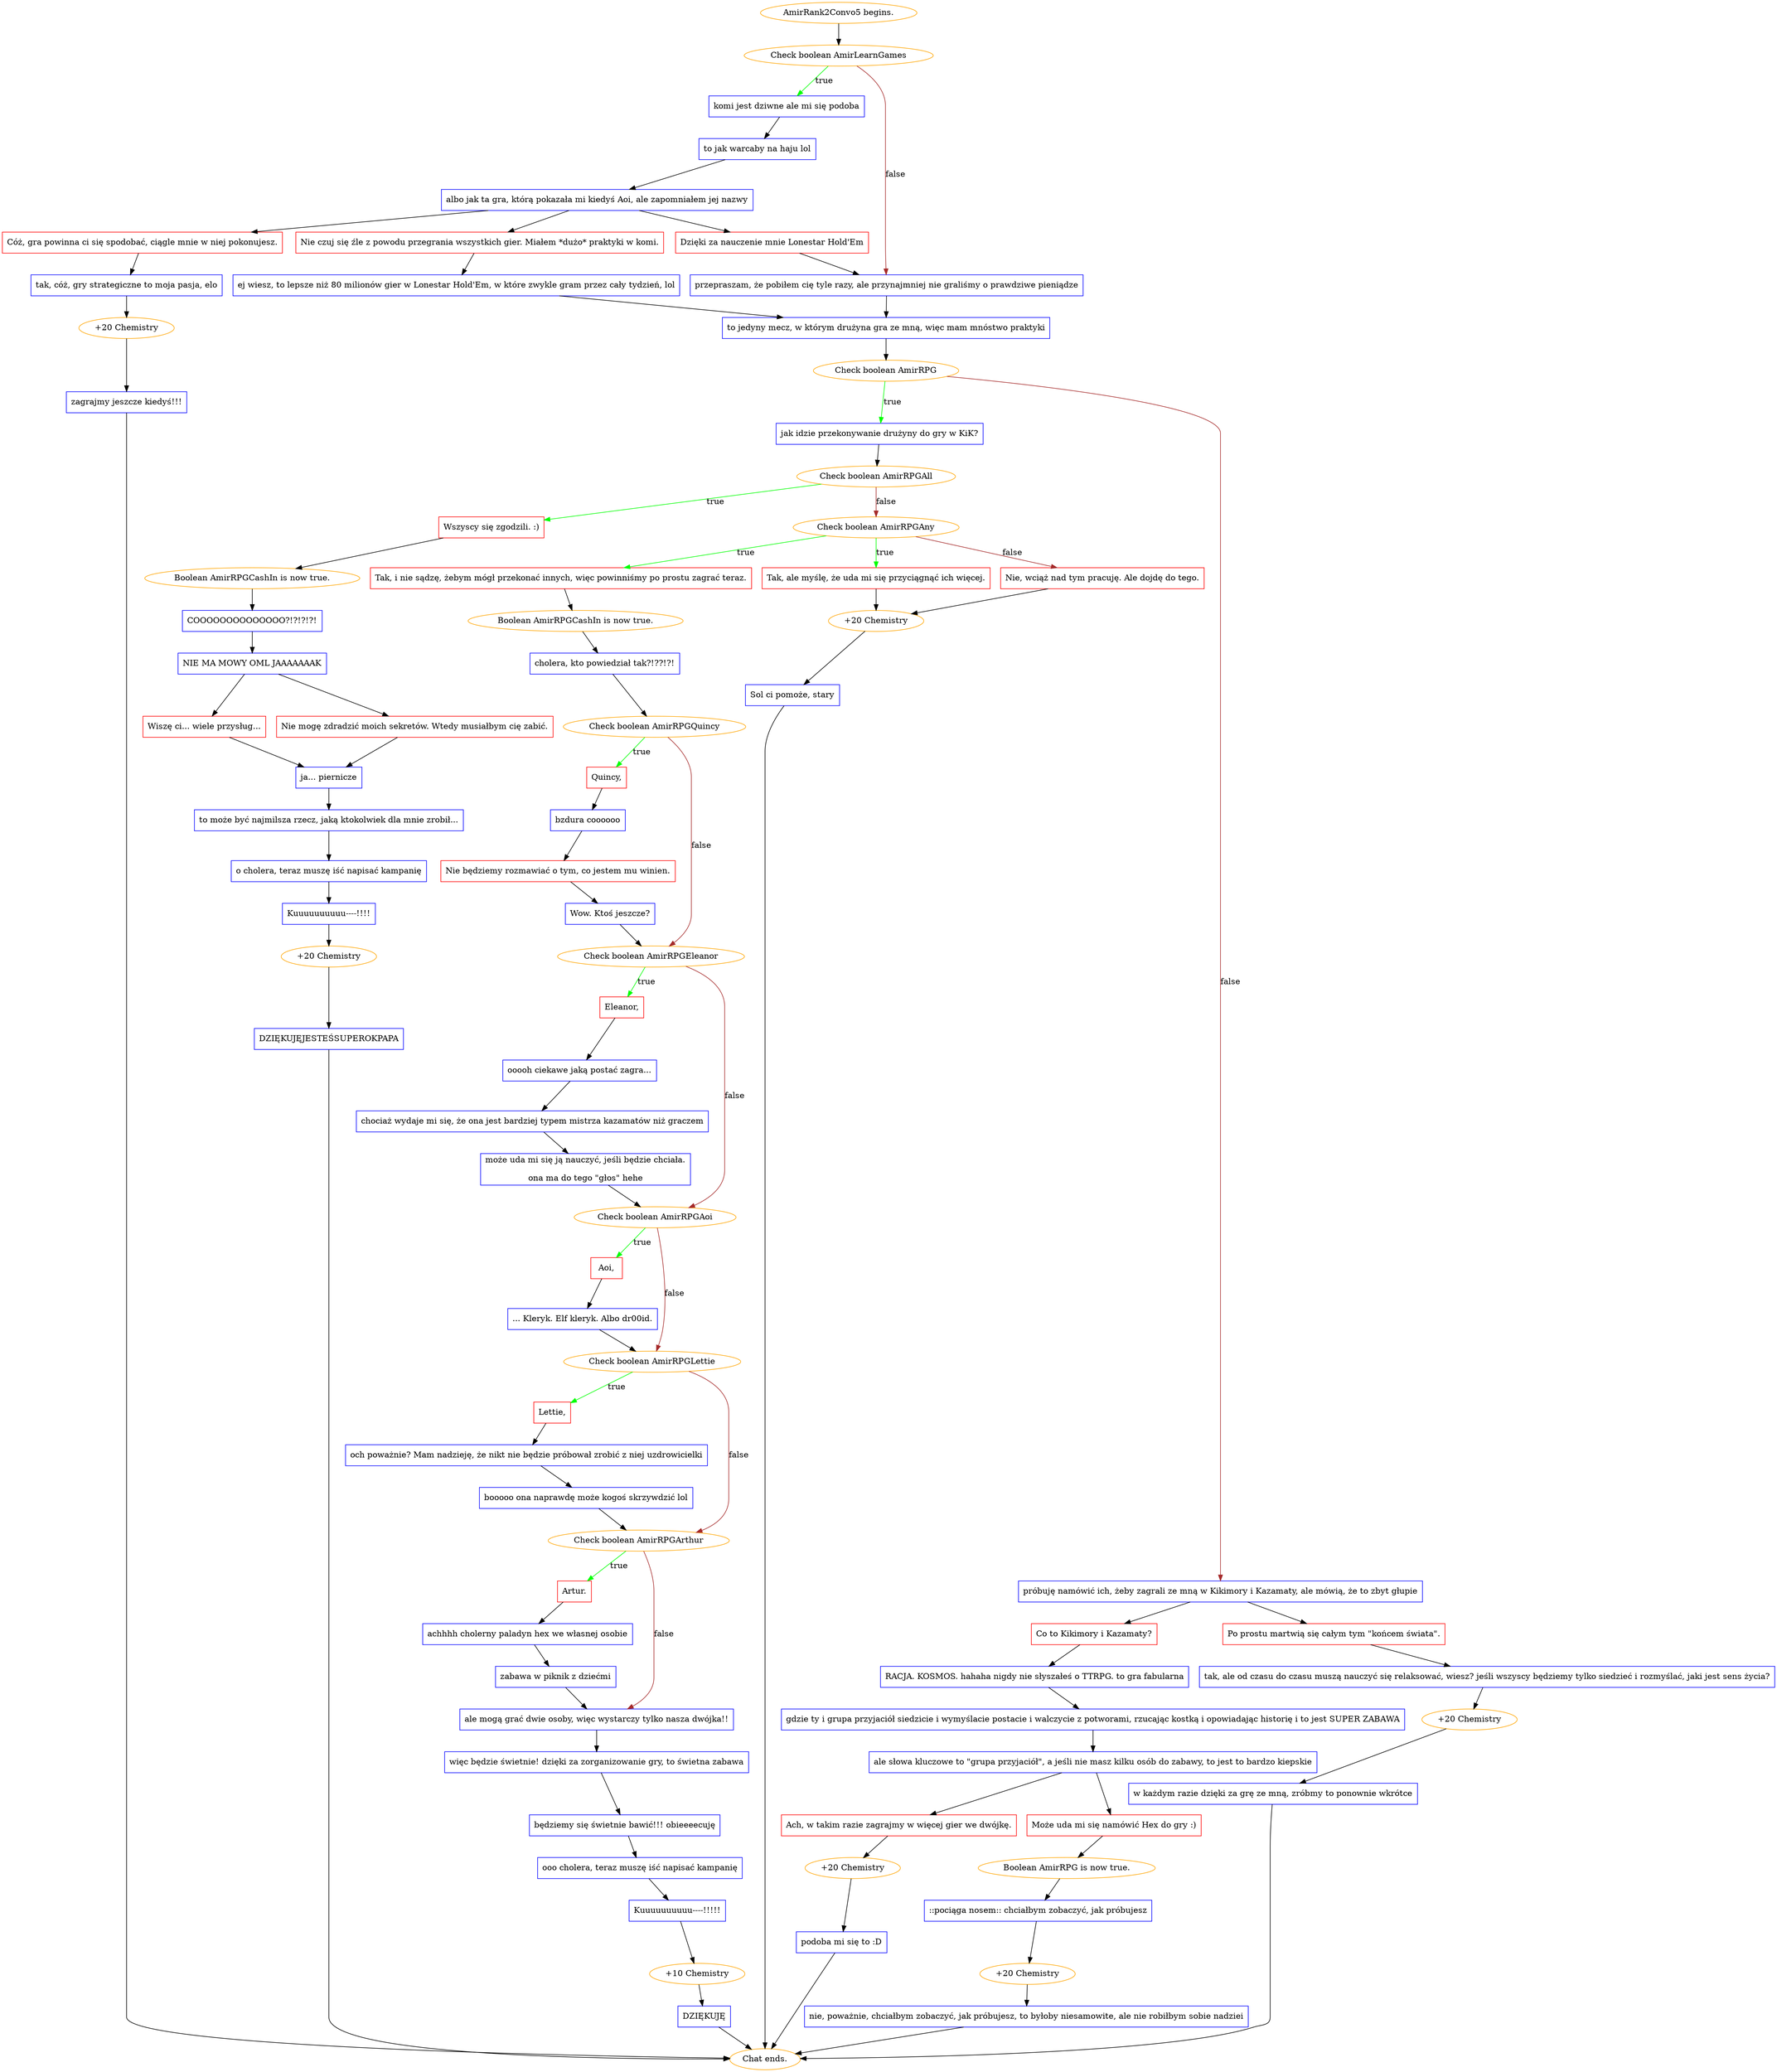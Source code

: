 digraph {
	"AmirRank2Convo5 begins." [color=orange];
		"AmirRank2Convo5 begins." -> j1963156066;
	j1963156066 [label="Check boolean AmirLearnGames",color=orange];
		j1963156066 -> j534530867 [label=true,color=green];
		j1963156066 -> j3894538072 [label=false,color=brown];
	j534530867 [label="komi jest dziwne ale mi się podoba",shape=box,color=blue];
		j534530867 -> j2099489079;
	j3894538072 [label="przepraszam, że pobiłem cię tyle razy, ale przynajmniej nie graliśmy o prawdziwe pieniądze",shape=box,color=blue];
		j3894538072 -> j1711604884;
	j2099489079 [label="to jak warcaby na haju lol",shape=box,color=blue];
		j2099489079 -> j1029348974;
	j1711604884 [label="to jedyny mecz, w którym drużyna gra ze mną, więc mam mnóstwo praktyki",shape=box,color=blue];
		j1711604884 -> j2374646227;
	j1029348974 [label="albo jak ta gra, którą pokazała mi kiedyś Aoi, ale zapomniałem jej nazwy",shape=box,color=blue];
		j1029348974 -> j2430520301;
		j1029348974 -> j652064659;
		j1029348974 -> j619639126;
	j2374646227 [label="Check boolean AmirRPG",color=orange];
		j2374646227 -> j3777263593 [label=true,color=green];
		j2374646227 -> j2587705561 [label=false,color=brown];
	j2430520301 [label="Cóż, gra powinna ci się spodobać, ciągle mnie w niej pokonujesz.",shape=box,color=red];
		j2430520301 -> j4040895853;
	j652064659 [label="Nie czuj się źle z powodu przegrania wszystkich gier. Miałem *dużo* praktyki w komi.",shape=box,color=red];
		j652064659 -> j240427641;
	j619639126 [label="Dzięki za nauczenie mnie Lonestar Hold'Em",shape=box,color=red];
		j619639126 -> j3894538072;
	j3777263593 [label="jak idzie przekonywanie drużyny do gry w KiK?",shape=box,color=blue];
		j3777263593 -> j2523097179;
	j2587705561 [label="próbuję namówić ich, żeby zagrali ze mną w Kikimory i Kazamaty, ale mówią, że to zbyt głupie",shape=box,color=blue];
		j2587705561 -> j2142261683;
		j2587705561 -> j2843876904;
	j4040895853 [label="tak, cóż, gry strategiczne to moja pasja, elo",shape=box,color=blue];
		j4040895853 -> j1021235021;
	j240427641 [label="ej wiesz, to lepsze niż 80 milionów gier w Lonestar Hold'Em, w które zwykle gram przez cały tydzień, lol",shape=box,color=blue];
		j240427641 -> j1711604884;
	j2523097179 [label="Check boolean AmirRPGAll",color=orange];
		j2523097179 -> j2586754908 [label=true,color=green];
		j2523097179 -> j866070678 [label=false,color=brown];
	j2142261683 [label="Co to Kikimory i Kazamaty?",shape=box,color=red];
		j2142261683 -> j513806267;
	j2843876904 [label="Po prostu martwią się całym tym \"końcem świata\".",shape=box,color=red];
		j2843876904 -> j2376544544;
	j1021235021 [label="+20 Chemistry",color=orange];
		j1021235021 -> j2165502697;
	j2586754908 [label="Wszyscy się zgodzili. :)",shape=box,color=red];
		j2586754908 -> j4254379904;
	j866070678 [label="Check boolean AmirRPGAny",color=orange];
		j866070678 -> j4275206304 [label=true,color=green];
		j866070678 -> j95323287 [label=true,color=green];
		j866070678 -> j299827488 [label=false,color=brown];
	j513806267 [label="RACJA. KOSMOS. hahaha nigdy nie słyszałeś o TTRPG. to gra fabularna",shape=box,color=blue];
		j513806267 -> j3516372645;
	j2376544544 [label="tak, ale od czasu do czasu muszą nauczyć się relaksować, wiesz? jeśli wszyscy będziemy tylko siedzieć i rozmyślać, jaki jest sens życia?",shape=box,color=blue];
		j2376544544 -> j772543986;
	j2165502697 [label="zagrajmy jeszcze kiedyś!!!",shape=box,color=blue];
		j2165502697 -> "Chat ends.";
	j4254379904 [label="Boolean AmirRPGCashIn is now true.",color=orange];
		j4254379904 -> j722286375;
	j4275206304 [label="Tak, i nie sądzę, żebym mógł przekonać innych, więc powinniśmy po prostu zagrać teraz.",shape=box,color=red];
		j4275206304 -> j571068501;
	j95323287 [label="Tak, ale myślę, że uda mi się przyciągnąć ich więcej.",shape=box,color=red];
		j95323287 -> j78685002;
	j299827488 [label="Nie, wciąż nad tym pracuję. Ale dojdę do tego.",shape=box,color=red];
		j299827488 -> j78685002;
	j3516372645 [label="gdzie ty i grupa przyjaciół siedzicie i wymyślacie postacie i walczycie z potworami, rzucając kostką i opowiadając historię i to jest SUPER ZABAWA",shape=box,color=blue];
		j3516372645 -> j2457854868;
	j772543986 [label="+20 Chemistry",color=orange];
		j772543986 -> j1778411845;
	"Chat ends." [color=orange];
	j722286375 [label="COOOOOOOOOOOOOO?!?!?!?!",shape=box,color=blue];
		j722286375 -> j312582754;
	j571068501 [label="Boolean AmirRPGCashIn is now true.",color=orange];
		j571068501 -> j570527060;
	j78685002 [label="+20 Chemistry",color=orange];
		j78685002 -> j3817972185;
	j2457854868 [label="ale słowa kluczowe to \"grupa przyjaciół\", a jeśli nie masz kilku osób do zabawy, to jest to bardzo kiepskie",shape=box,color=blue];
		j2457854868 -> j1275933661;
		j2457854868 -> j3829123238;
	j1778411845 [label="w każdym razie dzięki za grę ze mną, zróbmy to ponownie wkrótce",shape=box,color=blue];
		j1778411845 -> "Chat ends.";
	j312582754 [label="NIE MA MOWY OML JAAAAAAAK",shape=box,color=blue];
		j312582754 -> j4099914933;
		j312582754 -> j3990646931;
	j570527060 [label="cholera, kto powiedział tak?!??!?!",shape=box,color=blue];
		j570527060 -> j3303602969;
	j3817972185 [label="Sol ci pomoże, stary",shape=box,color=blue];
		j3817972185 -> "Chat ends.";
	j1275933661 [label="Ach, w takim razie zagrajmy w więcej gier we dwójkę.",shape=box,color=red];
		j1275933661 -> j3802368601;
	j3829123238 [label="Może uda mi się namówić Hex do gry :)",shape=box,color=red];
		j3829123238 -> j590770870;
	j4099914933 [label="Wiszę ci... wiele przysług...",shape=box,color=red];
		j4099914933 -> j2373549728;
	j3990646931 [label="Nie mogę zdradzić moich sekretów. Wtedy musiałbym cię zabić.",shape=box,color=red];
		j3990646931 -> j2373549728;
	j3303602969 [label="Check boolean AmirRPGQuincy",color=orange];
		j3303602969 -> j3614943265 [label=true,color=green];
		j3303602969 -> j3631036233 [label=false,color=brown];
	j3802368601 [label="+20 Chemistry",color=orange];
		j3802368601 -> j933444949;
	j590770870 [label="Boolean AmirRPG is now true.",color=orange];
		j590770870 -> j2647337159;
	j2373549728 [label="ja... piernicze",shape=box,color=blue];
		j2373549728 -> j2895238890;
	j3614943265 [label="Quincy,",shape=box,color=red];
		j3614943265 -> j2318423277;
	j3631036233 [label="Check boolean AmirRPGEleanor",color=orange];
		j3631036233 -> j3757021989 [label=true,color=green];
		j3631036233 -> j266417375 [label=false,color=brown];
	j933444949 [label="podoba mi się to :D",shape=box,color=blue];
		j933444949 -> "Chat ends.";
	j2647337159 [label="::pociąga nosem:: chciałbym zobaczyć, jak próbujesz",shape=box,color=blue];
		j2647337159 -> j1658986694;
	j2895238890 [label="to może być najmilsza rzecz, jaką ktokolwiek dla mnie zrobił...",shape=box,color=blue];
		j2895238890 -> j715423403;
	j2318423277 [label="bzdura coooooo",shape=box,color=blue];
		j2318423277 -> j1206922504;
	j3757021989 [label="Eleanor,",shape=box,color=red];
		j3757021989 -> j3564202600;
	j266417375 [label="Check boolean AmirRPGAoi",color=orange];
		j266417375 -> j2090939565 [label=true,color=green];
		j266417375 -> j2939229246 [label=false,color=brown];
	j1658986694 [label="+20 Chemistry",color=orange];
		j1658986694 -> j1411076431;
	j715423403 [label="o cholera, teraz muszę iść napisać kampanię",shape=box,color=blue];
		j715423403 -> j473886066;
	j1206922504 [label="Nie będziemy rozmawiać o tym, co jestem mu winien.",shape=box,color=red];
		j1206922504 -> j4268270925;
	j3564202600 [label="ooooh ciekawe jaką postać zagra...",shape=box,color=blue];
		j3564202600 -> j1885316228;
	j2090939565 [label="Aoi,",shape=box,color=red];
		j2090939565 -> j3412557441;
	j2939229246 [label="Check boolean AmirRPGLettie",color=orange];
		j2939229246 -> j1802160559 [label=true,color=green];
		j2939229246 -> j753438550 [label=false,color=brown];
	j1411076431 [label="nie, poważnie, chciałbym zobaczyć, jak próbujesz, to byłoby niesamowite, ale nie robiłbym sobie nadziei",shape=box,color=blue];
		j1411076431 -> "Chat ends.";
	j473886066 [label="Kuuuuuuuuuu----!!!!",shape=box,color=blue];
		j473886066 -> j4290646906;
	j4268270925 [label="Wow. Ktoś jeszcze?",shape=box,color=blue];
		j4268270925 -> j3631036233;
	j1885316228 [label="chociaż wydaje mi się, że ona jest bardziej typem mistrza kazamatów niż graczem",shape=box,color=blue];
		j1885316228 -> j3936760377;
	j3412557441 [label="... Kleryk. Elf kleryk. Albo dr00id.",shape=box,color=blue];
		j3412557441 -> j2939229246;
	j1802160559 [label="Lettie,",shape=box,color=red];
		j1802160559 -> j3364075962;
	j753438550 [label="Check boolean AmirRPGArthur",color=orange];
		j753438550 -> j2492830207 [label=true,color=green];
		j753438550 -> j1001002543 [label=false,color=brown];
	j4290646906 [label="+20 Chemistry",color=orange];
		j4290646906 -> j793731840;
	j3936760377 [label="może uda mi się ją nauczyć, jeśli będzie chciała.
ona ma do tego \"głos\" hehe",shape=box,color=blue];
		j3936760377 -> j266417375;
	j3364075962 [label="och poważnie? Mam nadzieję, że nikt nie będzie próbował zrobić z niej uzdrowicielki",shape=box,color=blue];
		j3364075962 -> j1890363408;
	j2492830207 [label="Artur.",shape=box,color=red];
		j2492830207 -> j240979926;
	j1001002543 [label="ale mogą grać dwie osoby, więc wystarczy tylko nasza dwójka!!",shape=box,color=blue];
		j1001002543 -> j3901307980;
	j793731840 [label="DZIĘKUJĘJESTEŚSUPEROKPAPA",shape=box,color=blue];
		j793731840 -> "Chat ends.";
	j1890363408 [label="booooo ona naprawdę może kogoś skrzywdzić lol",shape=box,color=blue];
		j1890363408 -> j753438550;
	j240979926 [label="achhhh cholerny paladyn hex we własnej osobie",shape=box,color=blue];
		j240979926 -> j2754853694;
	j3901307980 [label="więc będzie świetnie! dzięki za zorganizowanie gry, to świetna zabawa",shape=box,color=blue];
		j3901307980 -> j4198917836;
	j2754853694 [label="zabawa w piknik z dziećmi",shape=box,color=blue];
		j2754853694 -> j1001002543;
	j4198917836 [label="będziemy się świetnie bawić!!! obieeeecuję",shape=box,color=blue];
		j4198917836 -> j4291297207;
	j4291297207 [label="ooo cholera, teraz muszę iść napisać kampanię",shape=box,color=blue];
		j4291297207 -> j802531510;
	j802531510 [label="Kuuuuuuuuuu----!!!!!",shape=box,color=blue];
		j802531510 -> j1537901241;
	j1537901241 [label="+10 Chemistry",color=orange];
		j1537901241 -> j3072805510;
	j3072805510 [label="DZIĘKUJĘ",shape=box,color=blue];
		j3072805510 -> "Chat ends.";
}